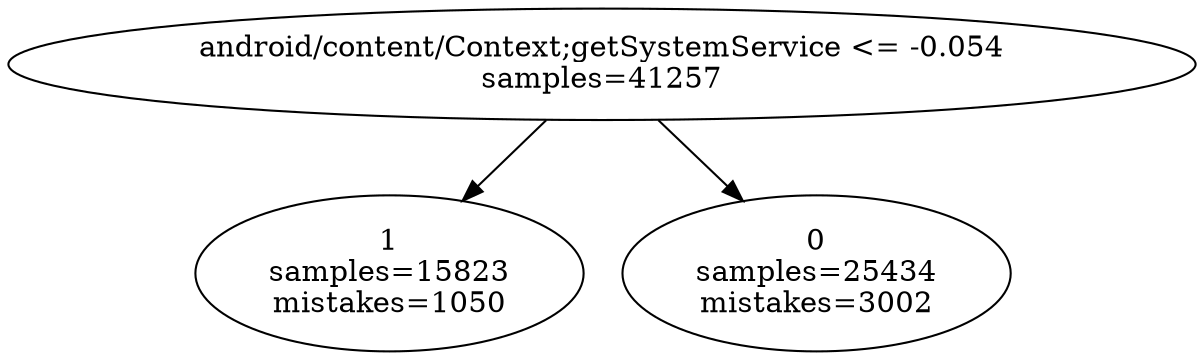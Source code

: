 digraph ClusteringTree {
n_0 [label="android/content/Context;getSystemService <= -0.054
samples=\41257"];
n_1 [label="1
samples=\15823
mistakes=\1050"];
n_2 [label="0
samples=\25434
mistakes=\3002"];
n_0 -> n_1;
n_0 -> n_2;
}
